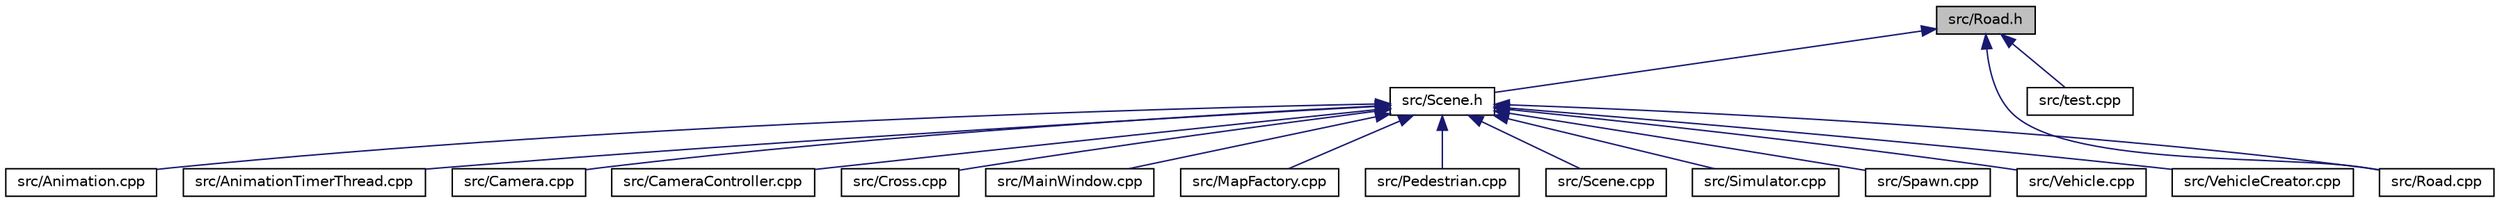 digraph "src/Road.h"
{
  edge [fontname="Helvetica",fontsize="10",labelfontname="Helvetica",labelfontsize="10"];
  node [fontname="Helvetica",fontsize="10",shape=record];
  Node1 [label="src/Road.h",height=0.2,width=0.4,color="black", fillcolor="grey75", style="filled" fontcolor="black"];
  Node1 -> Node2 [dir="back",color="midnightblue",fontsize="10",style="solid"];
  Node2 [label="src/Scene.h",height=0.2,width=0.4,color="black", fillcolor="white", style="filled",URL="$_scene_8h.html"];
  Node2 -> Node3 [dir="back",color="midnightblue",fontsize="10",style="solid"];
  Node3 [label="src/Animation.cpp",height=0.2,width=0.4,color="black", fillcolor="white", style="filled",URL="$_animation_8cpp.html"];
  Node2 -> Node4 [dir="back",color="midnightblue",fontsize="10",style="solid"];
  Node4 [label="src/AnimationTimerThread.cpp",height=0.2,width=0.4,color="black", fillcolor="white", style="filled",URL="$_animation_timer_thread_8cpp.html"];
  Node2 -> Node5 [dir="back",color="midnightblue",fontsize="10",style="solid"];
  Node5 [label="src/Camera.cpp",height=0.2,width=0.4,color="black", fillcolor="white", style="filled",URL="$_camera_8cpp.html"];
  Node2 -> Node6 [dir="back",color="midnightblue",fontsize="10",style="solid"];
  Node6 [label="src/CameraController.cpp",height=0.2,width=0.4,color="black", fillcolor="white", style="filled",URL="$_camera_controller_8cpp.html"];
  Node2 -> Node7 [dir="back",color="midnightblue",fontsize="10",style="solid"];
  Node7 [label="src/Cross.cpp",height=0.2,width=0.4,color="black", fillcolor="white", style="filled",URL="$_cross_8cpp.html"];
  Node2 -> Node8 [dir="back",color="midnightblue",fontsize="10",style="solid"];
  Node8 [label="src/MainWindow.cpp",height=0.2,width=0.4,color="black", fillcolor="white", style="filled",URL="$_main_window_8cpp.html"];
  Node2 -> Node9 [dir="back",color="midnightblue",fontsize="10",style="solid"];
  Node9 [label="src/MapFactory.cpp",height=0.2,width=0.4,color="black", fillcolor="white", style="filled",URL="$_map_factory_8cpp.html"];
  Node2 -> Node10 [dir="back",color="midnightblue",fontsize="10",style="solid"];
  Node10 [label="src/Pedestrian.cpp",height=0.2,width=0.4,color="black", fillcolor="white", style="filled",URL="$_pedestrian_8cpp.html"];
  Node2 -> Node11 [dir="back",color="midnightblue",fontsize="10",style="solid"];
  Node11 [label="src/Road.cpp",height=0.2,width=0.4,color="black", fillcolor="white", style="filled",URL="$_road_8cpp.html"];
  Node2 -> Node12 [dir="back",color="midnightblue",fontsize="10",style="solid"];
  Node12 [label="src/Scene.cpp",height=0.2,width=0.4,color="black", fillcolor="white", style="filled",URL="$_scene_8cpp.html"];
  Node2 -> Node13 [dir="back",color="midnightblue",fontsize="10",style="solid"];
  Node13 [label="src/Simulator.cpp",height=0.2,width=0.4,color="black", fillcolor="white", style="filled",URL="$_simulator_8cpp.html"];
  Node2 -> Node14 [dir="back",color="midnightblue",fontsize="10",style="solid"];
  Node14 [label="src/Spawn.cpp",height=0.2,width=0.4,color="black", fillcolor="white", style="filled",URL="$_spawn_8cpp.html"];
  Node2 -> Node15 [dir="back",color="midnightblue",fontsize="10",style="solid"];
  Node15 [label="src/Vehicle.cpp",height=0.2,width=0.4,color="black", fillcolor="white", style="filled",URL="$_vehicle_8cpp.html"];
  Node2 -> Node16 [dir="back",color="midnightblue",fontsize="10",style="solid"];
  Node16 [label="src/VehicleCreator.cpp",height=0.2,width=0.4,color="black", fillcolor="white", style="filled",URL="$_vehicle_creator_8cpp.html"];
  Node1 -> Node11 [dir="back",color="midnightblue",fontsize="10",style="solid"];
  Node1 -> Node17 [dir="back",color="midnightblue",fontsize="10",style="solid"];
  Node17 [label="src/test.cpp",height=0.2,width=0.4,color="black", fillcolor="white", style="filled",URL="$test_8cpp.html"];
}
